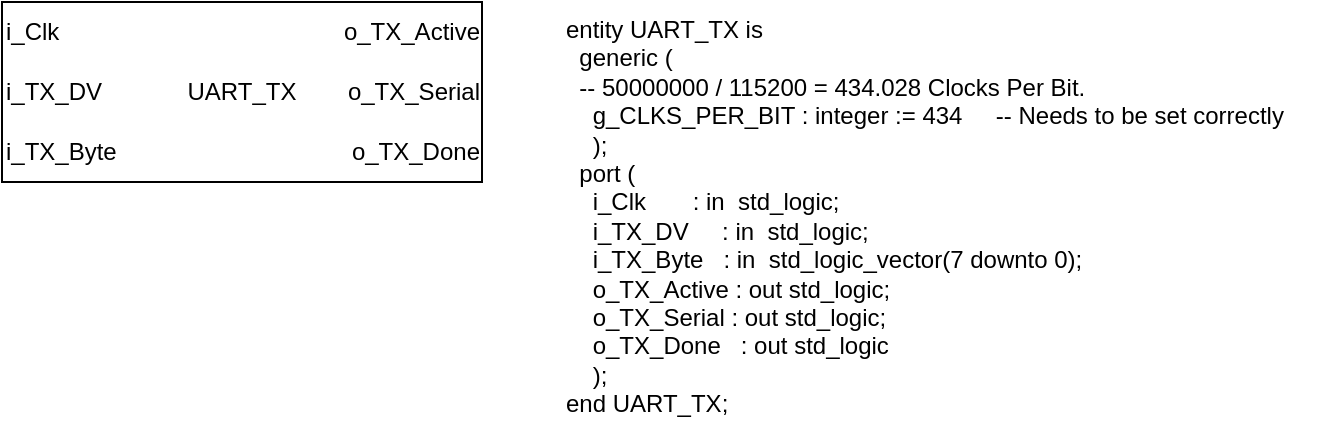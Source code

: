 <mxfile version="21.2.8" type="device">
  <diagram name="Seite-1" id="NKe3LcDaQvhEL5gTPyzI">
    <mxGraphModel dx="876" dy="544" grid="1" gridSize="10" guides="1" tooltips="1" connect="1" arrows="1" fold="1" page="1" pageScale="1" pageWidth="827" pageHeight="1169" math="0" shadow="0">
      <root>
        <mxCell id="0" />
        <mxCell id="1" parent="0" />
        <mxCell id="eM2uy2YSG3u7DVQmgbez-1" value="" style="rounded=0;whiteSpace=wrap;html=1;" vertex="1" parent="1">
          <mxGeometry width="240" height="90" as="geometry" />
        </mxCell>
        <mxCell id="eM2uy2YSG3u7DVQmgbez-2" value="i_Clk" style="text;html=1;align=left;verticalAlign=middle;resizable=0;points=[];autosize=1;strokeColor=none;fillColor=none;" vertex="1" parent="1">
          <mxGeometry width="50" height="30" as="geometry" />
        </mxCell>
        <mxCell id="eM2uy2YSG3u7DVQmgbez-3" value="i_TX_DV" style="text;html=1;align=left;verticalAlign=middle;resizable=0;points=[];autosize=1;strokeColor=none;fillColor=none;" vertex="1" parent="1">
          <mxGeometry y="30" width="70" height="30" as="geometry" />
        </mxCell>
        <mxCell id="eM2uy2YSG3u7DVQmgbez-4" value="i_TX_Byte" style="text;html=1;align=left;verticalAlign=middle;resizable=0;points=[];autosize=1;strokeColor=none;fillColor=none;" vertex="1" parent="1">
          <mxGeometry y="60" width="80" height="30" as="geometry" />
        </mxCell>
        <mxCell id="eM2uy2YSG3u7DVQmgbez-5" value="o_TX_Active" style="text;html=1;align=right;verticalAlign=middle;resizable=0;points=[];autosize=1;strokeColor=none;fillColor=none;" vertex="1" parent="1">
          <mxGeometry x="150" width="90" height="30" as="geometry" />
        </mxCell>
        <mxCell id="eM2uy2YSG3u7DVQmgbez-6" value="o_TX_Serial" style="text;html=1;align=right;verticalAlign=middle;resizable=0;points=[];autosize=1;strokeColor=none;fillColor=none;" vertex="1" parent="1">
          <mxGeometry x="150" y="30" width="90" height="30" as="geometry" />
        </mxCell>
        <mxCell id="eM2uy2YSG3u7DVQmgbez-7" value="&amp;nbsp; &amp;nbsp; o_TX_Done" style="text;html=1;align=right;verticalAlign=middle;resizable=0;points=[];autosize=1;strokeColor=none;fillColor=none;" vertex="1" parent="1">
          <mxGeometry x="140" y="60" width="100" height="30" as="geometry" />
        </mxCell>
        <mxCell id="eM2uy2YSG3u7DVQmgbez-8" value="UART_TX" style="text;html=1;strokeColor=none;fillColor=none;align=center;verticalAlign=middle;whiteSpace=wrap;rounded=0;" vertex="1" parent="1">
          <mxGeometry x="90" y="30" width="60" height="30" as="geometry" />
        </mxCell>
        <mxCell id="eM2uy2YSG3u7DVQmgbez-9" value="entity UART_TX is&#xa;  generic (&#xa;  -- 50000000 / 115200 = 434.028 Clocks Per Bit.&#xa;    g_CLKS_PER_BIT : integer := 434     -- Needs to be set correctly&#xa;    );&#xa;  port (&#xa;    i_Clk       : in  std_logic;&#xa;    i_TX_DV     : in  std_logic;&#xa;    i_TX_Byte   : in  std_logic_vector(7 downto 0);&#xa;    o_TX_Active : out std_logic;&#xa;    o_TX_Serial : out std_logic;&#xa;    o_TX_Done   : out std_logic&#xa;    );&#xa;end UART_TX;" style="text;whiteSpace=wrap;html=1;" vertex="1" parent="1">
          <mxGeometry x="280" width="390" height="220" as="geometry" />
        </mxCell>
      </root>
    </mxGraphModel>
  </diagram>
</mxfile>

